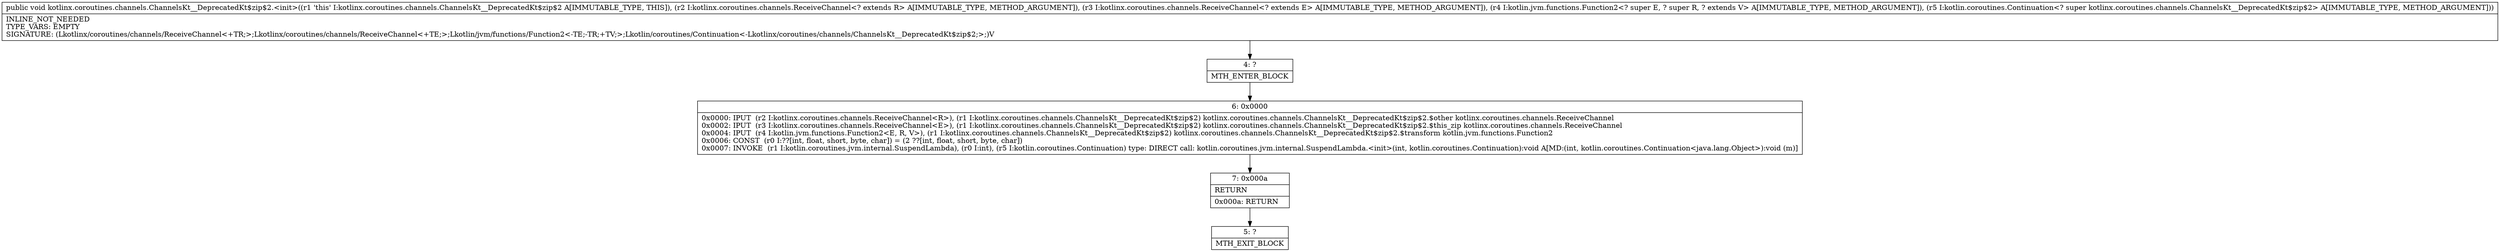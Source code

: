 digraph "CFG forkotlinx.coroutines.channels.ChannelsKt__DeprecatedKt$zip$2.\<init\>(Lkotlinx\/coroutines\/channels\/ReceiveChannel;Lkotlinx\/coroutines\/channels\/ReceiveChannel;Lkotlin\/jvm\/functions\/Function2;Lkotlin\/coroutines\/Continuation;)V" {
Node_4 [shape=record,label="{4\:\ ?|MTH_ENTER_BLOCK\l}"];
Node_6 [shape=record,label="{6\:\ 0x0000|0x0000: IPUT  (r2 I:kotlinx.coroutines.channels.ReceiveChannel\<R\>), (r1 I:kotlinx.coroutines.channels.ChannelsKt__DeprecatedKt$zip$2) kotlinx.coroutines.channels.ChannelsKt__DeprecatedKt$zip$2.$other kotlinx.coroutines.channels.ReceiveChannel \l0x0002: IPUT  (r3 I:kotlinx.coroutines.channels.ReceiveChannel\<E\>), (r1 I:kotlinx.coroutines.channels.ChannelsKt__DeprecatedKt$zip$2) kotlinx.coroutines.channels.ChannelsKt__DeprecatedKt$zip$2.$this_zip kotlinx.coroutines.channels.ReceiveChannel \l0x0004: IPUT  (r4 I:kotlin.jvm.functions.Function2\<E, R, V\>), (r1 I:kotlinx.coroutines.channels.ChannelsKt__DeprecatedKt$zip$2) kotlinx.coroutines.channels.ChannelsKt__DeprecatedKt$zip$2.$transform kotlin.jvm.functions.Function2 \l0x0006: CONST  (r0 I:??[int, float, short, byte, char]) = (2 ??[int, float, short, byte, char]) \l0x0007: INVOKE  (r1 I:kotlin.coroutines.jvm.internal.SuspendLambda), (r0 I:int), (r5 I:kotlin.coroutines.Continuation) type: DIRECT call: kotlin.coroutines.jvm.internal.SuspendLambda.\<init\>(int, kotlin.coroutines.Continuation):void A[MD:(int, kotlin.coroutines.Continuation\<java.lang.Object\>):void (m)]\l}"];
Node_7 [shape=record,label="{7\:\ 0x000a|RETURN\l|0x000a: RETURN   \l}"];
Node_5 [shape=record,label="{5\:\ ?|MTH_EXIT_BLOCK\l}"];
MethodNode[shape=record,label="{public void kotlinx.coroutines.channels.ChannelsKt__DeprecatedKt$zip$2.\<init\>((r1 'this' I:kotlinx.coroutines.channels.ChannelsKt__DeprecatedKt$zip$2 A[IMMUTABLE_TYPE, THIS]), (r2 I:kotlinx.coroutines.channels.ReceiveChannel\<? extends R\> A[IMMUTABLE_TYPE, METHOD_ARGUMENT]), (r3 I:kotlinx.coroutines.channels.ReceiveChannel\<? extends E\> A[IMMUTABLE_TYPE, METHOD_ARGUMENT]), (r4 I:kotlin.jvm.functions.Function2\<? super E, ? super R, ? extends V\> A[IMMUTABLE_TYPE, METHOD_ARGUMENT]), (r5 I:kotlin.coroutines.Continuation\<? super kotlinx.coroutines.channels.ChannelsKt__DeprecatedKt$zip$2\> A[IMMUTABLE_TYPE, METHOD_ARGUMENT]))  | INLINE_NOT_NEEDED\lTYPE_VARS: EMPTY\lSIGNATURE: (Lkotlinx\/coroutines\/channels\/ReceiveChannel\<+TR;\>;Lkotlinx\/coroutines\/channels\/ReceiveChannel\<+TE;\>;Lkotlin\/jvm\/functions\/Function2\<\-TE;\-TR;+TV;\>;Lkotlin\/coroutines\/Continuation\<\-Lkotlinx\/coroutines\/channels\/ChannelsKt__DeprecatedKt$zip$2;\>;)V\l}"];
MethodNode -> Node_4;Node_4 -> Node_6;
Node_6 -> Node_7;
Node_7 -> Node_5;
}

